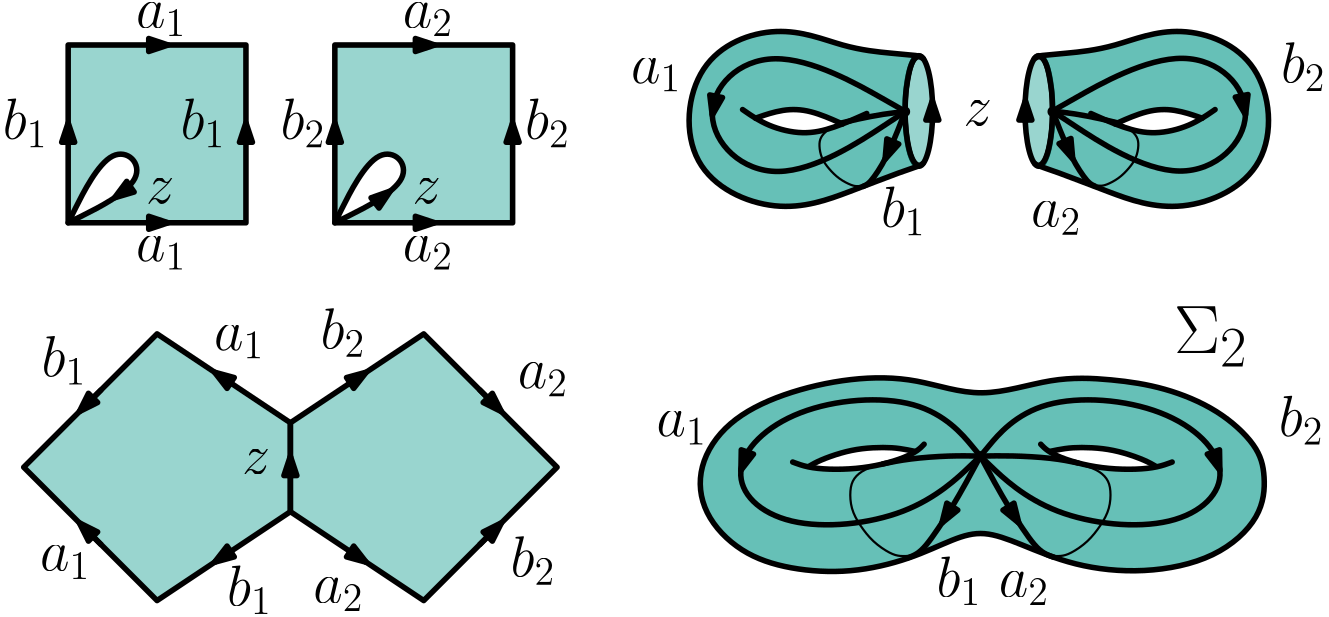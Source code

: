 <?xml version="1.0"?>
<!DOCTYPE ipe SYSTEM "ipe.dtd">
<ipe version="70218" creator="Ipe 7.2.28">
<info created="D:20140725150342" modified="D:20240325115248"/>
<preamble>\usepackage{amsmath}
\usepackage{amssymb}</preamble>
<ipestyle name="tungsteno">
<symbol name="arrow/arc(spx)">
<path stroke="sym-stroke" fill="sym-stroke" pen="sym-pen">
0 0 m
-1 0.333 l
-1 -0.333 l
h
</path>
</symbol>
<symbol name="arrow/farc(spx)">
<path stroke="sym-stroke" fill="white" pen="sym-pen">
0 0 m
-1 0.333 l
-1 -0.333 l
h
</path>
</symbol>
<symbol name="arrow/ptarc(spx)">
<path stroke="sym-stroke" fill="sym-stroke" pen="sym-pen">
0 0 m
-1 0.333 l
-0.8 0 l
-1 -0.333 l
h
</path>
</symbol>
<symbol name="arrow/fptarc(spx)">
<path stroke="sym-stroke" fill="white" pen="sym-pen">
0 0 m
-1 0.333 l
-0.8 0 l
-1 -0.333 l
h
</path>
</symbol>
<symbol name="mark/circle(sx)" transformations="translations">
<path fill="sym-stroke">
0.6 0 0 0.6 0 0 e
0.4 0 0 0.4 0 0 e
</path>
</symbol>
<symbol name="mark/disk(sx)" transformations="translations">
<path fill="sym-stroke">
0.6 0 0 0.6 0 0 e
</path>
</symbol>
<symbol name="mark/fdisk(sfx)" transformations="translations">
<group>
<path fill="sym-fill">
0.5 0 0 0.5 0 0 e
</path>
<path fill="sym-stroke" fillrule="eofill">
0.6 0 0 0.6 0 0 e
0.4 0 0 0.4 0 0 e
</path>
</group>
</symbol>
<symbol name="mark/box(sx)" transformations="translations">
<path fill="sym-stroke" fillrule="eofill">
-0.6 -0.6 m
0.6 -0.6 l
0.6 0.6 l
-0.6 0.6 l
h
-0.4 -0.4 m
0.4 -0.4 l
0.4 0.4 l
-0.4 0.4 l
h
</path>
</symbol>
<symbol name="mark/square(sx)" transformations="translations">
<path fill="sym-stroke">
-0.6 -0.6 m
0.6 -0.6 l
0.6 0.6 l
-0.6 0.6 l
h
</path>
</symbol>
<symbol name="mark/fsquare(sfx)" transformations="translations">
<group>
<path fill="sym-fill">
-0.5 -0.5 m
0.5 -0.5 l
0.5 0.5 l
-0.5 0.5 l
h
</path>
<path fill="sym-stroke" fillrule="eofill">
-0.6 -0.6 m
0.6 -0.6 l
0.6 0.6 l
-0.6 0.6 l
h
-0.4 -0.4 m
0.4 -0.4 l
0.4 0.4 l
-0.4 0.4 l
h
</path>
</group>
</symbol>
<symbol name="mark/cross(sx)" transformations="translations">
<group>
<path fill="sym-stroke">
-0.43 -0.57 m
0.57 0.43 l
0.43 0.57 l
-0.57 -0.43 l
h
</path>
<path fill="sym-stroke">
-0.43 0.57 m
0.57 -0.43 l
0.43 -0.57 l
-0.57 0.43 l
h
</path>
</group>
</symbol>
<symbol name="arrow/fnormal(spx)">
<path stroke="sym-stroke" fill="white" pen="sym-pen">
0 0 m
-1 0.333 l
-1 -0.333 l
h
</path>
</symbol>
<symbol name="arrow/pointed(spx)">
<path stroke="sym-stroke" fill="sym-stroke" pen="sym-pen">
0 0 m
-1 0.333 l
-0.8 0 l
-1 -0.333 l
h
</path>
</symbol>
<symbol name="arrow/fpointed(spx)">
<path stroke="sym-stroke" fill="white" pen="sym-pen">
0 0 m
-1 0.333 l
-0.8 0 l
-1 -0.333 l
h
</path>
</symbol>
<symbol name="arrow/linear(spx)">
<path stroke="sym-stroke" pen="sym-pen">
-1 0.333 m
0 0 l
-1 -0.333 l
</path>
</symbol>
<symbol name="arrow/fdouble(spx)">
<path stroke="sym-stroke" fill="white" pen="sym-pen">
0 0 m
-1 0.333 l
-1 -0.333 l
h
-1 0 m
-2 0.333 l
-2 -0.333 l
h
</path>
</symbol>
<symbol name="arrow/double(spx)">
<path stroke="sym-stroke" fill="sym-stroke" pen="sym-pen">
0 0 m
-1 0.333 l
-1 -0.333 l
h
-1 0 m
-2 0.333 l
-2 -0.333 l
h
</path>
</symbol>
<symbol name="arrow/mid-normal(spx)">
<path stroke="sym-stroke" fill="sym-stroke" pen="sym-pen">
0.5 0 m
-0.5 0.333 l
-0.5 -0.333 l
h
</path>
</symbol>
<symbol name="arrow/mid-fnormal(spx)">
<path stroke="sym-stroke" fill="white" pen="sym-pen">
0.5 0 m
-0.5 0.333 l
-0.5 -0.333 l
h
</path>
</symbol>
<symbol name="arrow/mid-pointed(spx)">
<path stroke="sym-stroke" fill="sym-stroke" pen="sym-pen">
0.5 0 m
-0.5 0.333 l
-0.3 0 l
-0.5 -0.333 l
h
</path>
</symbol>
<symbol name="arrow/mid-fpointed(spx)">
<path stroke="sym-stroke" fill="white" pen="sym-pen">
0.5 0 m
-0.5 0.333 l
-0.3 0 l
-0.5 -0.333 l
h
</path>
</symbol>
<symbol name="arrow/mid-double(spx)">
<path stroke="sym-stroke" fill="sym-stroke" pen="sym-pen">
1 0 m
0 0.333 l
0 -0.333 l
h
0 0 m
-1 0.333 l
-1 -0.333 l
h
</path>
</symbol>
<symbol name="arrow/mid-fdouble(spx)">
<path stroke="sym-stroke" fill="white" pen="sym-pen">
1 0 m
0 0.333 l
0 -0.333 l
h
0 0 m
-1 0.333 l
-1 -0.333 l
h
</path>
</symbol>
<anglesize name="22.5 deg" value="22.5"/>
<anglesize name="30 deg" value="30"/>
<anglesize name="45 deg" value="45"/>
<anglesize name="60 deg" value="60"/>
<anglesize name="90 deg" value="90"/>
<arrowsize name="large" value="10"/>
<arrowsize name="small" value="5"/>
<arrowsize name="tiny" value="3"/>
<color name="amber100" value="1 0.925 0.702"/>
<color name="amber200" value="1 0.878 0.51"/>
<color name="amber300" value="1 0.835 0.31"/>
<color name="amber400" value="1 0.792 0.157"/>
<color name="amber500" value="1 0.757 0.027"/>
<color name="amber600" value="1 0.702 0"/>
<color name="amber700" value="1 0.627 0"/>
<color name="amber800" value="1 0.561 0"/>
<color name="amber900" value="1 0.435 0"/>
<color name="blue100" value="0.733 0.871 0.984"/>
<color name="blue200" value="0.565 0.792 0.976"/>
<color name="blue300" value="0.392 0.71 0.965"/>
<color name="blue400" value="0.259 0.647 0.961"/>
<color name="blue500" value="0.129 0.588 0.953"/>
<color name="blue600" value="0.118 0.533 0.898"/>
<color name="blue700" value="0.098 0.463 0.824"/>
<color name="blue800" value="0.082 0.396 0.753"/>
<color name="blue900" value="0.051 0.278 0.631"/>
<color name="bluegray100" value="0.812 0.847 0.863"/>
<color name="bluegray200" value="0.69 0.745 0.773"/>
<color name="bluegray300" value="0.565 0.643 0.682"/>
<color name="bluegray400" value="0.471 0.565 0.612"/>
<color name="bluegray500" value="0.376 0.49 0.545"/>
<color name="bluegray600" value="0.329 0.431 0.478"/>
<color name="bluegray700" value="0.271 0.353 0.392"/>
<color name="bluegray800" value="0.216 0.278 0.31"/>
<color name="bluegray900" value="0.149 0.196 0.22"/>
<color name="brown100" value="0.843 0.8 0.784"/>
<color name="brown200" value="0.737 0.667 0.643"/>
<color name="brown300" value="0.631 0.533 0.498"/>
<color name="brown400" value="0.553 0.431 0.388"/>
<color name="brown500" value="0.475 0.333 0.282"/>
<color name="brown600" value="0.427 0.298 0.255"/>
<color name="brown700" value="0.365 0.251 0.216"/>
<color name="brown800" value="0.306 0.204 0.18"/>
<color name="brown900" value="0.243 0.153 0.137"/>
<color name="cyan100" value="0.698 0.922 0.949"/>
<color name="cyan200" value="0.502 0.871 0.918"/>
<color name="cyan300" value="0.302 0.816 0.882"/>
<color name="cyan400" value="0.149 0.776 0.855"/>
<color name="cyan500" value="0 0.737 0.831"/>
<color name="cyan600" value="0 0.675 0.757"/>
<color name="cyan700" value="0 0.592 0.655"/>
<color name="cyan800" value="0 0.514 0.561"/>
<color name="cyan900" value="0 0.376 0.392"/>
<color name="deeporange100" value="1 0.8 0.737"/>
<color name="deeporange200" value="1 0.671 0.569"/>
<color name="deeporange300" value="1 0.541 0.396"/>
<color name="deeporange400" value="1 0.439 0.263"/>
<color name="deeporange500" value="1 0.341 0.133"/>
<color name="deeporange600" value="0.957 0.318 0.118"/>
<color name="deeporange700" value="0.902 0.29 0.098"/>
<color name="deeporange800" value="0.847 0.263 0.082"/>
<color name="deeporange900" value="0.749 0.212 0.047"/>
<color name="deeppurple100" value="0.82 0.769 0.914"/>
<color name="deeppurple200" value="0.702 0.616 0.859"/>
<color name="deeppurple300" value="0.584 0.459 0.804"/>
<color name="deeppurple400" value="0.494 0.341 0.761"/>
<color name="deeppurple500" value="0.404 0.227 0.718"/>
<color name="deeppurple600" value="0.369 0.208 0.694"/>
<color name="deeppurple700" value="0.318 0.176 0.659"/>
<color name="deeppurple800" value="0.271 0.153 0.627"/>
<color name="deeppurple900" value="0.192 0.106 0.573"/>
<color name="gray100" value="0.961"/>
<color name="gray200" value="0.933"/>
<color name="gray300" value="0.878"/>
<color name="gray400" value="0.741"/>
<color name="gray500" value="0.62"/>
<color name="gray600" value="0.459"/>
<color name="gray700" value="0.38"/>
<color name="gray800" value="0.259"/>
<color name="gray900" value="0.129"/>
<color name="green100" value="0.784 0.902 0.788"/>
<color name="green200" value="0.647 0.839 0.655"/>
<color name="green300" value="0.506 0.78 0.518"/>
<color name="green400" value="0.4 0.733 0.416"/>
<color name="green500" value="0.298 0.686 0.314"/>
<color name="green600" value="0.263 0.627 0.278"/>
<color name="green700" value="0.22 0.557 0.235"/>
<color name="green800" value="0.18 0.49 0.196"/>
<color name="green900" value="0.106 0.369 0.125"/>
<color name="indigo100" value="0.773 0.792 0.914"/>
<color name="indigo200" value="0.624 0.659 0.855"/>
<color name="indigo300" value="0.475 0.525 0.796"/>
<color name="indigo400" value="0.361 0.42 0.753"/>
<color name="indigo500" value="0.247 0.318 0.71"/>
<color name="indigo600" value="0.224 0.286 0.671"/>
<color name="indigo700" value="0.188 0.247 0.624"/>
<color name="indigo800" value="0.157 0.208 0.576"/>
<color name="indigo900" value="0.102 0.137 0.494"/>
<color name="lightblue100" value="0.702 0.898 0.988"/>
<color name="lightblue200" value="0.506 0.831 0.98"/>
<color name="lightblue300" value="0.31 0.765 0.969"/>
<color name="lightblue400" value="0.161 0.714 0.965"/>
<color name="lightblue500" value="0.012 0.663 0.957"/>
<color name="lightblue600" value="0.012 0.608 0.898"/>
<color name="lightblue700" value="0.008 0.533 0.82"/>
<color name="lightblue800" value="0.008 0.467 0.741"/>
<color name="lightblue900" value="0.004 0.341 0.608"/>
<color name="lightgreen100" value="0.863 0.929 0.784"/>
<color name="lightgreen200" value="0.773 0.882 0.647"/>
<color name="lightgreen300" value="0.682 0.835 0.506"/>
<color name="lightgreen400" value="0.612 0.8 0.396"/>
<color name="lightgreen500" value="0.545 0.765 0.29"/>
<color name="lightgreen600" value="0.486 0.702 0.259"/>
<color name="lightgreen700" value="0.408 0.624 0.22"/>
<color name="lightgreen800" value="0.333 0.545 0.184"/>
<color name="lightgreen900" value="0.2 0.412 0.118"/>
<color name="lime100" value="0.941 0.957 0.765"/>
<color name="lime200" value="0.902 0.933 0.612"/>
<color name="lime300" value="0.863 0.906 0.459"/>
<color name="lime400" value="0.831 0.882 0.341"/>
<color name="lime500" value="0.804 0.863 0.224"/>
<color name="lime600" value="0.753 0.792 0.2"/>
<color name="lime700" value="0.686 0.706 0.169"/>
<color name="lime800" value="0.62 0.616 0.141"/>
<color name="lime900" value="0.51 0.467 0.09"/>
<color name="orange100" value="1 0.878 0.698"/>
<color name="orange200" value="1 0.8 0.502"/>
<color name="orange300" value="1 0.718 0.302"/>
<color name="orange400" value="1 0.655 0.149"/>
<color name="orange500" value="1 0.596 0"/>
<color name="orange600" value="0.984 0.549 0"/>
<color name="orange700" value="0.961 0.486 0"/>
<color name="orange800" value="0.937 0.424 0"/>
<color name="orange900" value="0.902 0.318 0"/>
<color name="pink100" value="0.973 0.733 0.816"/>
<color name="pink200" value="0.957 0.561 0.694"/>
<color name="pink300" value="0.941 0.384 0.573"/>
<color name="pink400" value="0.925 0.251 0.478"/>
<color name="pink500" value="0.914 0.118 0.388"/>
<color name="pink600" value="0.847 0.106 0.376"/>
<color name="pink700" value="0.761 0.094 0.357"/>
<color name="pink800" value="0.678 0.078 0.341"/>
<color name="pink900" value="0.533 0.055 0.31"/>
<color name="purple100" value="0.882 0.745 0.906"/>
<color name="purple200" value="0.808 0.576 0.847"/>
<color name="purple300" value="0.729 0.408 0.784"/>
<color name="purple400" value="0.671 0.278 0.737"/>
<color name="purple500" value="0.612 0.153 0.69"/>
<color name="purple600" value="0.557 0.141 0.667"/>
<color name="purple700" value="0.482 0.122 0.635"/>
<color name="purple800" value="0.416 0.106 0.604"/>
<color name="purple900" value="0.29 0.078 0.549"/>
<color name="red100" value="1 0.804 0.824"/>
<color name="red200" value="0.937 0.604 0.604"/>
<color name="red300" value="0.898 0.451 0.451"/>
<color name="red400" value="0.937 0.325 0.314"/>
<color name="red500" value="0.957 0.263 0.212"/>
<color name="red600" value="0.898 0.224 0.208"/>
<color name="red700" value="0.827 0.184 0.184"/>
<color name="red800" value="0.776 0.157 0.157"/>
<color name="red900" value="0.718 0.11 0.11"/>
<color name="teal100" value="0.698 0.875 0.859"/>
<color name="teal200" value="0.502 0.796 0.769"/>
<color name="teal300" value="0.302 0.714 0.675"/>
<color name="teal400" value="0.149 0.651 0.604"/>
<color name="teal500" value="0 0.588 0.533"/>
<color name="teal600" value="0 0.537 0.482"/>
<color name="teal700" value="0 0.475 0.42"/>
<color name="teal800" value="0 0.412 0.361"/>
<color name="teal900" value="0 0.302 0.251"/>
<color name="yellow100" value="1 0.976 0.769"/>
<color name="yellow200" value="1 0.961 0.616"/>
<color name="yellow300" value="1 0.945 0.463"/>
<color name="yellow400" value="1 0.933 0.345"/>
<color name="yellow500" value="1 0.922 0.231"/>
<color name="yellow600" value="0.992 0.847 0.208"/>
<color name="yellow700" value="0.984 0.753 0.176"/>
<color name="yellow800" value="0.976 0.659 0.145"/>
<color name="yellow900" value="0.961 0.498 0.09"/>
<dashstyle name="dash dot dotted" value="[4 2 1 2 1 2] 0"/>
<dashstyle name="dash dotted" value="[4 2 1 2] 0"/>
<dashstyle name="dashed" value="[4] 0"/>
<dashstyle name="dotted" value="[1 3] 0"/>
<dashstyle name="large dashed" value="[12] 0"/>
<dashstyle name="large dotted" value="[2 4] 0"/>
<dashstyle name="medium dashed" value="[8] 0"/>
<gridsize name="10 pts (~3.5 mm)" value="10"/>
<gridsize name="14 pts (~5 mm)" value="14"/>
<gridsize name="16 pts (~6 mm)" value="16"/>
<gridsize name="20 pts (~7 mm)" value="20"/>
<gridsize name="28 pts (~10 mm)" value="28"/>
<gridsize name="32 pts (~12 mm)" value="32"/>
<gridsize name="4 pts" value="4"/>
<gridsize name="56 pts (~20 mm)" value="56"/>
<gridsize name="8 pts (~3 mm)" value="8"/>
<opacity name="10%" value="0.1"/>
<opacity name="20%" value="0.2"/>
<opacity name="30%" value="0.3"/>
<opacity name="40%" value="0.4"/>
<opacity name="50%" value="0.5"/>
<opacity name="60%" value="0.6"/>
<opacity name="70%" value="0.7"/>
<opacity name="80%" value="0.8"/>
<opacity name="90%" value="0.9"/>
<pen name="fat" value="1.2"/>
<pen name="heavier" value="0.8"/>
<pen name="ultrafat" value="2"/>
<symbolsize name="large" value="5"/>
<symbolsize name="small" value="2"/>
<symbolsize name="tiny" value="1.1"/>
<textsize name="Huge" value="\Huge"/>
<textsize name="LARGE" value="\LARGE"/>
<textsize name="Large" value="\Large"/>
<textsize name="footnote" value="\footnotesize"/>
<textsize name="huge" value="\huge"/>
<textsize name="large" value="\large"/>
<textsize name="script" value="\scriptsize"/>
<textsize name="small" value="\small"/>
<textsize name="tiny" value="\tiny"/>
<textstyle name="center" begin="\begin{center}" end="\end{center}"/>
<textstyle name="item" begin="\begin{itemize}\item{}" end="\end{itemize}"/>
<textstyle name="itemize" begin="\begin{itemize}" end="\end{itemize}"/>
<tiling name="falling" angle="-60" step="4" width="1"/>
<tiling name="rising" angle="30" step="4" width="1"/>
</ipestyle>
<page>
<layer name="alpha"/>
<view layers="alpha" active="alpha"/>
<path layer="alpha" fill="teal500" opacity="60%" stroke-opacity="opaque">
330.357 616.145
330.357 616.145
330.357 616.145
333.2 617.699
339.988 620.41
345.65 621.958
351.589 622.845
357.088 623.091
362.44 622.829
365.043 622.448
368.754 621.444
368.754 621.444
368.754 621.444
364.687 619.476
355.272 616.722
346.744 615.514
339.674 615.272
335.613 615.436 u
417.427 621.694
417.427 621.694
417.427 621.694
423.306 622.766
429.499 623.089
436.149 622.695
441.738 621.703
447.134 620.124
451.448 618.461
455.267 616.015
455.268 616.016
455.268 616.016
455.268 616.016
450.2 615.405
446.066 615.268
439.733 615.498
432.886 616.36
427.2 617.629
423.012 618.938 u
392.497 639.915
369.601 648.35
346.102 648.551
320.796 642.727
300.912 632.685
290.267 616.416
292.075 599.144
305.933 584.883
323.607 579.059
345.7 577.653
367.391 582.875
383.057 590.507
393.501 593.319
406.154 588.7
425.837 580.264
451.143 577.452
477.654 582.875
494.124 598.139
495.128 613.202
492.517 623.646
478.257 636.902
458.574 644.936
439.896 647.748
418.406 648.752 u
</path>
<path stroke="black" fill="teal500" pen="ultrafat" opacity="40%" stroke-opacity="opaque">
64 768 m
64 704 l
128 704 l
128 768 l
h
</path>
<path stroke="black" fill="teal500" pen="ultrafat" opacity="40%" stroke-opacity="opaque">
160 768 m
160 704 l
224 704 l
224 768 l
h
</path>
<path matrix="1 0 0 1 0 -8" stroke="black" fill="teal500" pen="ultrafat" opacity="40%" stroke-opacity="opaque">
144 608 m
144 640 l
96 672 l
48 624 l
96 576 l
h
</path>
<path matrix="1 0 0 1 0 -8" stroke="black" fill="teal500" pen="ultrafat" opacity="40%" stroke-opacity="opaque">
144 640 m
192 672 l
240 624 l
192 576 l
144 608 l
h
</path>
<path stroke="black" fill="white" pen="ultrafat">
160 704
160 704
160 704
192 720
176 736 u
</path>
<path stroke="black" fill="white" pen="ultrafat">
64 704
64 704
64 704
96 720
80 736 u
</path>
<path matrix="1 0 0 1 0 -8" stroke="black" pen="ultrafat" arrow="normal/normal">
144 620 m
144 628 l
</path>
<path matrix="1 0 0 1 0 -8" stroke="black" pen="ultrafat" arrow="normal/normal">
76 652 m
68 644 l
</path>
<path matrix="1 0 0 1 0 -8" stroke="black" pen="ultrafat" arrow="normal/normal">
76 596 m
68 604 l
</path>
<path matrix="1 0 0 1 0 -8" stroke="black" pen="ultrafat" arrow="normal/normal">
212 652 m
220 644 l
</path>
<path matrix="1 0 0 1 0 -8" stroke="black" pen="ultrafat" arrow="normal/normal">
212 596 m
220 604 l
</path>
<path matrix="1 0 0 1 0 -8" stroke="black" pen="ultrafat" arrow="normal/normal">
123.328 653.781 m
116.672 658.219 l
</path>
<path matrix="1 0 0 1 0 -8" stroke="black" pen="ultrafat" arrow="normal/normal">
123.328 594.219 m
116.672 589.781 l
</path>
<path matrix="1 0 0 1 0 -8" stroke="black" pen="ultrafat" arrow="normal/normal">
164.672 653.781 m
171.328 658.219 l
</path>
<path matrix="1 0 0 1 0 -8" stroke="black" pen="ultrafat" arrow="normal/normal">
164.672 594.219 m
171.328 589.781 l
</path>
<text matrix="1 0 0 1 0.525992 -17.4679" transformations="translations" pos="125.928 631.064" stroke="black" type="label" width="10.319" height="8.896" depth="0" valign="baseline" size="huge" style="math">z</text>
<text matrix="1 0 0 1 -9.46786 27.2415" transformations="translations" pos="125.928 631.064" stroke="black" type="label" width="18.142" height="8.896" depth="3.1" valign="baseline" size="huge" style="math">a_1</text>
<text matrix="1 0 0 1 -71.5349 17.7736" transformations="translations" pos="125.928 631.064" stroke="black" type="label" width="16.124" height="14.348" depth="3.1" valign="baseline" size="huge" style="math">b_1</text>
<text matrix="1 0 0 1 -72.0609 -52.1834" transformations="translations" pos="125.928 631.064" stroke="black" type="label" width="18.142" height="8.896" depth="3.1" valign="baseline" size="huge" style="math">a_1</text>
<text matrix="1 0 0 1 -4.73393 -64.8072" transformations="translations" pos="125.928 631.064" stroke="black" type="label" width="16.124" height="14.348" depth="3.1" valign="baseline" size="huge" style="math">b_1</text>
<text matrix="1 0 0 1 26.2996 -63.7552" transformations="translations" pos="125.928 631.064" stroke="black" type="label" width="18.142" height="8.896" depth="3.1" valign="baseline" size="huge" style="math">a_2</text>
<text matrix="1 0 0 1 97.3086 -54.2873" transformations="translations" pos="125.928 631.064" stroke="black" type="label" width="16.124" height="14.348" depth="3.1" valign="baseline" size="huge" style="math">b_2</text>
<text matrix="1 0 0 1 99.9385 13.5657" transformations="translations" pos="125.928 631.064" stroke="black" type="label" width="18.142" height="8.896" depth="3.1" valign="baseline" size="huge" style="math">a_2</text>
<text matrix="1 0 0 1 28.9296 27.7675" transformations="translations" pos="125.928 631.064" stroke="black" type="label" width="16.124" height="14.348" depth="3.1" valign="baseline" size="huge" style="math">b_2</text>
<text matrix="1 0 0 1 -37.4679 59.2415" transformations="translations" pos="125.928 631.064" stroke="black" type="label" width="18.142" height="8.896" depth="3.1" valign="baseline" size="huge" style="math">a_1</text>
<text matrix="1 0 0 1 -37.4679 143.241" transformations="translations" pos="125.928 631.064" stroke="black" type="label" width="18.142" height="8.896" depth="3.1" valign="baseline" size="huge" style="math">a_1</text>
<text matrix="1 0 0 1 -85.4679 103.241" transformations="translations" pos="125.928 631.064" stroke="black" type="label" width="16.124" height="14.348" depth="3.1" valign="baseline" size="huge" style="math">b_1</text>
<text matrix="1 0 0 1 -21.4679 103.241" transformations="translations" pos="125.928 631.064" stroke="black" type="label" width="16.124" height="14.348" depth="3.1" valign="baseline" size="huge" style="math">b_1</text>
<text matrix="1 0 0 1 -33.9464 80.0368" transformations="translations" pos="125.928 631.064" stroke="black" type="label" width="10.319" height="8.896" depth="0" valign="baseline" size="huge" style="math">z</text>
<text matrix="1 0 0 1 58.5321 59.2415" transformations="translations" pos="125.928 631.064" stroke="black" type="label" width="18.142" height="8.896" depth="3.1" valign="baseline" size="huge" style="math">a_2</text>
<text matrix="1 0 0 1 58.5321 143.241" transformations="translations" pos="125.928 631.064" stroke="black" type="label" width="18.142" height="8.896" depth="3.1" valign="baseline" size="huge" style="math">a_2</text>
<text matrix="1 0 0 1 14.5321 103.241" transformations="translations" pos="125.928 631.064" stroke="black" type="label" width="16.124" height="14.348" depth="3.1" valign="baseline" size="huge" style="math">b_2</text>
<text matrix="1 0 0 1 102.532 103.241" transformations="translations" pos="125.928 631.064" stroke="black" type="label" width="16.124" height="14.348" depth="3.1" valign="baseline" size="huge" style="math">b_2</text>
<path stroke="black" pen="ultrafat" arrow="normal/normal">
92 704 m
100 704 l
</path>
<path stroke="black" pen="ultrafat" arrow="normal/normal">
128 732 m
128 740 l
</path>
<path stroke="black" pen="ultrafat" arrow="normal/normal">
92 768 m
100 768 l
</path>
<path stroke="black" pen="ultrafat" arrow="normal/normal">
64 732 m
64 740 l
</path>
<path stroke="black" pen="ultrafat" arrow="normal/normal">
188 704 m
196 704 l
</path>
<path stroke="black" pen="ultrafat" arrow="normal/normal">
224 732 m
224 740 l
</path>
<path stroke="black" pen="ultrafat" arrow="normal/normal">
188 768 m
196 768 l
</path>
<path stroke="black" pen="ultrafat" arrow="normal/normal">
160 732 m
160 740 l
</path>
<path stroke="black" pen="ultrafat" arrow="normal/normal">
84.0065 715.441 m
82.3793 714.178
80.6644 712.983 s
</path>
<text matrix="1 0 0 1 62.0536 80.0368" transformations="translations" pos="125.928 631.064" stroke="black" type="label" width="10.319" height="8.896" depth="0" valign="baseline" size="huge" style="math">z</text>
<path matrix="1 0 0 1 96 0" stroke="black" pen="ultrafat" rarrow="normal/normal">
84.0065 715.441 m
82.3793 714.178
80.6644 712.983 s
</path>
<path matrix="0.381838 0 0 0.381838 279.394 455.708" stroke="black" pen="ultrafat">
296.206 482.421
236.243 504.513
174.702 505.039
108.427 489.785
56.3533 463.486
28.4757 420.88
33.2096 375.645
69.5031 338.299
115.79 323.046
173.65 319.364
230.457 333.039
271.484 353.027
298.836 360.391
331.973 348.293
383.52 326.202
449.795 318.838
519.226 333.039
562.358 373.015
564.988 412.464
558.15 439.816
520.804 474.531
469.257 495.571
420.34 502.935
364.059 505.565 u
</path>
<text matrix="1 0 0 1 -45.9241 -2.94403" transformations="translations" pos="508 660" stroke="black" type="label" width="26.522" height="16.936" depth="4.78" valign="baseline" size="Huge" style="math">\Sigma_2</text>
<path matrix="0.622345 0 0 0.622345 171.086 485.353" stroke="black" fill="teal500" pen="ultrafat" opacity="40%" stroke-opacity="opaque">
0 -32 8 0 320 416 e
</path>
<path matrix="2.48938 0 0 2.48938 -426.364 -291.332" stroke="black" fill="teal500" pen="ultrafat" opacity="60%" stroke-opacity="opaque">
320.662 423.549
320.662 423.549
320.662 423.549
320.367 423.864
319.999 424
316.548 424.298
309.305 425.003
299.986 428.963
286.939 424.071
285.541 407.063
299.753 400.54
310.47 404.5
317.904 407.393
320.266 408.071
320.74 408.568
320.345 408.12
319.63 408.138
318.997 409.078
318.574 410.391
318.218 412.364
318.05 414.216
318 415.96
318.063 417.997
318.173 419.251
318.558 421.542
318.816 422.449
319.061 423.064
319.34 423.552
319.946 423.997 u
</path>
<path matrix="2.48938 0 0 2.48938 -426.364 -291.332" fill="white">
296.51 415.004
296.51 415.004
296.51 415.004
297.204 415.244
298.391 415.626
299.783 415.979
301.515 416.198
302.903 416.151
304.281 415.907
305.734 415.464
306.883 415.024
307.673 414.69
308.777 414.056
308.777 414.056
308.777 414.056
307.48 413.589
305.862 413.135
304.136 412.882
302.943 412.87
301.676 413.001
300.44 413.252
299.031 413.681
298.172 414.025
297.067 414.57 u
</path>
<path matrix="2.59362 0 0 3.25266 -457.009 -604.797" stroke="black" pen="ultrafat" cap="1">
294.492 414.907 m
297.919 413.024
302.939 412.059
307.138 412.831
311.724 414.472 s
</path>
<path matrix="2.59362 0 0 3.25266 -457.009 -604.797" stroke="black" pen="ultrafat" cap="1">
296.289 413.955 m
300.091 415.003
303.856 414.907
308.35 413.314 s
</path>
<path matrix="-0.622345 0 0 0.622345 612.584 485.353" stroke="black" fill="teal500" pen="ultrafat" opacity="40%" stroke-opacity="opaque">
0 -32 8 0 320 416 e
</path>
<path matrix="-2.48938 0 0 2.48938 1210.03 -291.332" stroke="black" fill="teal500" pen="ultrafat" opacity="60%" stroke-opacity="opaque">
320.662 423.549
320.662 423.549
320.662 423.549
320.367 423.864
319.999 424
316.548 424.298
309.305 425.003
299.986 428.963
286.939 424.071
285.541 407.063
299.753 400.54
310.47 404.5
317.904 407.393
320.266 408.071
320.74 408.568
320.345 408.12
319.63 408.138
318.997 409.078
318.574 410.391
318.218 412.364
318.05 414.216
318 415.96
318.063 417.997
318.173 419.251
318.558 421.542
318.816 422.449
319.061 423.064
319.34 423.552
319.946 423.997 u
</path>
<path matrix="-2.48938 0 0 2.48938 1210.03 -291.332" fill="white">
296.51 415.004
296.51 415.004
296.51 415.004
297.204 415.244
298.391 415.626
299.783 415.979
301.515 416.198
302.903 416.151
304.281 415.907
305.734 415.464
306.883 415.024
307.673 414.69
308.777 414.056
308.777 414.056
308.777 414.056
307.48 413.589
305.862 413.135
304.136 412.882
302.943 412.87
301.676 413.001
300.44 413.252
299.031 413.681
298.172 414.025
297.067 414.57 u
</path>
<path matrix="-2.59362 0 0 3.25266 1240.68 -604.797" stroke="black" pen="ultrafat" cap="1">
294.492 414.907 m
297.919 413.024
302.939 412.059
307.138 412.831
311.724 414.472 s
</path>
<path matrix="-2.59362 0 0 3.25266 1240.68 -604.797" stroke="black" pen="ultrafat" cap="1">
296.289 413.955 m
300.091 415.003
303.856 414.907
308.35 413.314 s
</path>
<path matrix="0.381838 0 0 0.381838 279.394 455.708" stroke="black" pen="ultrafat" cap="1">
119.005 424.67 m
132.388 419.69
152.618 417.511
178.762 418.134
203.661 422.18
225.137 429.027
237.275 435.563
242.877 441.477 s
</path>
<path matrix="0.381838 0 0 0.381838 279.394 455.708" stroke="black" pen="ultrafat">
133.573 420.147 m
143.904 426.226
164.757 433.696
184.053 437.742
205.218 438.675
219.846 437.742
234.865 434.573 s
</path>
<path matrix="-0.381838 0 0 0.381838 506.872 455.708" stroke="black" pen="ultrafat" cap="1">
119.005 424.67 m
132.388 419.69
152.618 417.511
178.762 418.134
203.661 422.18
225.137 429.027
237.275 435.563
242.877 441.477 s
</path>
<path matrix="-0.381838 0 0 0.381838 506.872 455.708" stroke="black" pen="ultrafat">
133.573 420.147 m
143.904 426.226
164.757 433.696
184.053 437.742
205.218 438.675
219.846 437.742
234.865 434.573 s
</path>
<path matrix="1 0 0 1 11.1 0" stroke="black" fill="white" pen="ultrafat" arrow="normal/normal">
364 740 m
364 748 l
</path>
<path matrix="1 0 0 1 -11.4 0" stroke="black" fill="white" pen="ultrafat" arrow="normal/normal">
420 740 m
420 748 l
</path>
<use name="mark/disk(sx)" pos="365.312 744" size="normal" stroke="black"/>
<use name="mark/disk(sx)" pos="418.358 744" size="normal" stroke="black"/>
<use matrix="1 0 0 1 0.4 0" name="mark/disk(sx)" pos="392 620" size="normal" stroke="black"/>
<text matrix="1 0 0 1 260.354 108.037" transformations="translations" pos="125.928 631.064" stroke="black" type="label" width="10.319" height="8.896" depth="0" valign="baseline" size="huge" style="math">z</text>
<path stroke="black" pen="ultrafat">
365.258 744.15 m
314.858 772.784
285.968 742.963
316.722 711.976
365.312 744 s
</path>
<path stroke="black" pen="ultrafat">
365.312 744 m
357.914 743.263
347.686 741.255
340.909 739.561 s
</path>
<path stroke="black" pen="heavier">
340.909 739.561 m
337.206 737.395
334.759 734.822
334.257 731.873
335.073 727.23
337.708 723.528
341.473 719.7
346.242 717.315
348.062 717.127
349.819 717.315 s
</path>
<path stroke="black" pen="ultrafat">
349.902 716.979 m
351.896 717.807
354.023 720.265
357.098 724.908
359.67 730.116
362.682 737.207
365.312 744 s
</path>
<path stroke="black" pen="ultrafat" arrow="normal/normal">
296.447 745.54 m
295.862 742.691 l
</path>
<path stroke="black" pen="ultrafat" arrow="normal/normal">
359.524 730.167 m
358.081 726.842 l
</path>
<text matrix="1 0 0 1 140.731 123.346" transformations="translations" pos="125.928 631.064" stroke="black" type="label" width="18.142" height="8.896" depth="3.1" valign="baseline" size="huge" style="math">a_1</text>
<text matrix="1 0 0 1 230.685 71.5539" transformations="translations" pos="125.928 631.064" stroke="black" type="label" width="16.124" height="14.348" depth="3.1" valign="baseline" size="huge" style="math">b_1</text>
<path matrix="-1 0 0 1 783.725 0.149553" stroke="black" pen="ultrafat">
365.258 744.15 m
314.858 772.784
285.968 742.963
316.722 711.976
365.312 744 s
</path>
<path matrix="-1 0 0 1 783.725 0.149553" stroke="black" pen="ultrafat">
365.312 744 m
357.914 743.263
347.686 741.255
340.909 739.561 s
</path>
<path matrix="-1 0 0 1 783.725 0.149553" stroke="black" pen="heavier">
340.909 739.561 m
337.206 737.395
334.759 734.822
334.257 731.873
335.073 727.23
337.708 723.528
341.473 719.7
346.242 717.315
348.062 717.127
349.819 717.315 s
</path>
<path matrix="-1 0 0 1 783.725 0.149553" stroke="black" pen="ultrafat">
349.902 716.979 m
351.896 717.807
354.023 720.265
357.098 724.908
359.67 730.116
362.682 737.207
365.312 744 s
</path>
<path matrix="-1 0 0 1 783.725 0.149553" stroke="black" pen="ultrafat" arrow="normal/normal">
296.447 745.54 m
295.862 742.691 l
</path>
<path matrix="-1 0 0 1 783.725 0.149553" stroke="black" pen="ultrafat" arrow="normal/normal">
359.524 730.167 m
358.081 726.842 l
</path>
<text matrix="-1 0 0 1 626.504 123.495" transformations="translations" pos="125.928 631.064" stroke="black" type="label" width="16.124" height="14.348" depth="3.1" valign="baseline" size="huge" style="math">b_2</text>
<text matrix="-1 0 0 1 536.55 71.7034" transformations="translations" pos="125.928 631.064" stroke="black" type="label" width="18.142" height="8.896" depth="3.1" valign="baseline" size="huge" style="math">a_2</text>
<path stroke="black" pen="ultrafat">
392.4 620 m
373.367 642.917
323.509 639.189
298.368 613.914
320.014 592.127
368.707 597.253
392.4 620 s
</path>
<path stroke="black" pen="ultrafat">
392.4 620 m
381.567 620.228
366.417 619.113
356.877 617.1 s
</path>
<path stroke="black" pen="heavier">
356.728 617.053 m
350.58 615.363
346.589 612.069
345.347 607.89
345.714 601.029
348.879 595.211
353.656 589.014
360.139 584.73
363.505 583.875
367.404 584.135 s
</path>
<path stroke="black" pen="ultrafat">
365.845 583.244 m
369.483 584.544
372.788 587.588
377.174 593.815
381.808 600.9
387.406 610.632
392.4 620 s
</path>
<path stroke="black" pen="ultrafat" arrow="normal/normal">
307.416 618.364 m
306.188 614.88 l
</path>
<path stroke="black" pen="ultrafat" arrow="normal/normal">
381.332 600.297 m
378.542 595.903 l
</path>
<text matrix="1.16929 0 0 1.16929 128.543 -110.595" transformations="translations" pos="125.928 631.064" stroke="black" type="label" width="18.142" height="8.896" depth="3.1" valign="baseline" size="huge" style="math">a_1</text>
<text matrix="1.16929 0 0 1.16929 229.394 -168.398" transformations="translations" pos="125.928 631.064" stroke="black" type="label" width="16.124" height="14.348" depth="3.1" valign="baseline" size="huge" style="math">b_1</text>
<path matrix="-1 0 0 1 784.8 0" stroke="black" pen="ultrafat">
392.4 620 m
373.367 642.917
323.509 639.189
298.368 613.914
320.014 592.127
368.707 597.253
392.4 620 s
</path>
<path stroke="black" pen="ultrafat">
392.4 620 m
403.233 620.228
418.549 619.39
427.894 617.447 s
</path>
<path matrix="-1 0 0 1 784.8 0" stroke="black" pen="heavier">
356.728 617.053 m
350.58 615.363
346.589 612.069
345.347 607.89
345.714 601.029
348.879 595.211
353.656 589.014
360.139 584.73
363.505 583.875
367.404 584.135 s
</path>
<path stroke="black" pen="ultrafat">
419.09 583.514 m
415.465 584.744
412.012 587.588
407.626 593.815
402.992 600.9
397.394 610.632
392.4 620 s
</path>
<path matrix="-1 0 0 1 784.8 0" stroke="black" pen="ultrafat" arrow="normal/normal">
307.416 618.364 m
306.188 614.88 l
</path>
<path matrix="-1 0 0 1 784.8 0" stroke="black" pen="ultrafat" arrow="normal/normal">
381.332 600.297 m
378.542 595.903 l
</path>
<text matrix="-1.16929 0 0 1.16929 647.071 -110.595" transformations="translations" pos="125.928 631.064" stroke="black" type="label" width="16.124" height="14.348" depth="3.1" valign="baseline" size="huge" style="math">b_2</text>
<text matrix="-1.16929 0 0 1.16929 546.22 -168.398" transformations="translations" pos="125.928 631.064" stroke="black" type="label" width="18.142" height="8.896" depth="3.1" valign="baseline" size="huge" style="math">a_2</text>
</page>
</ipe>
